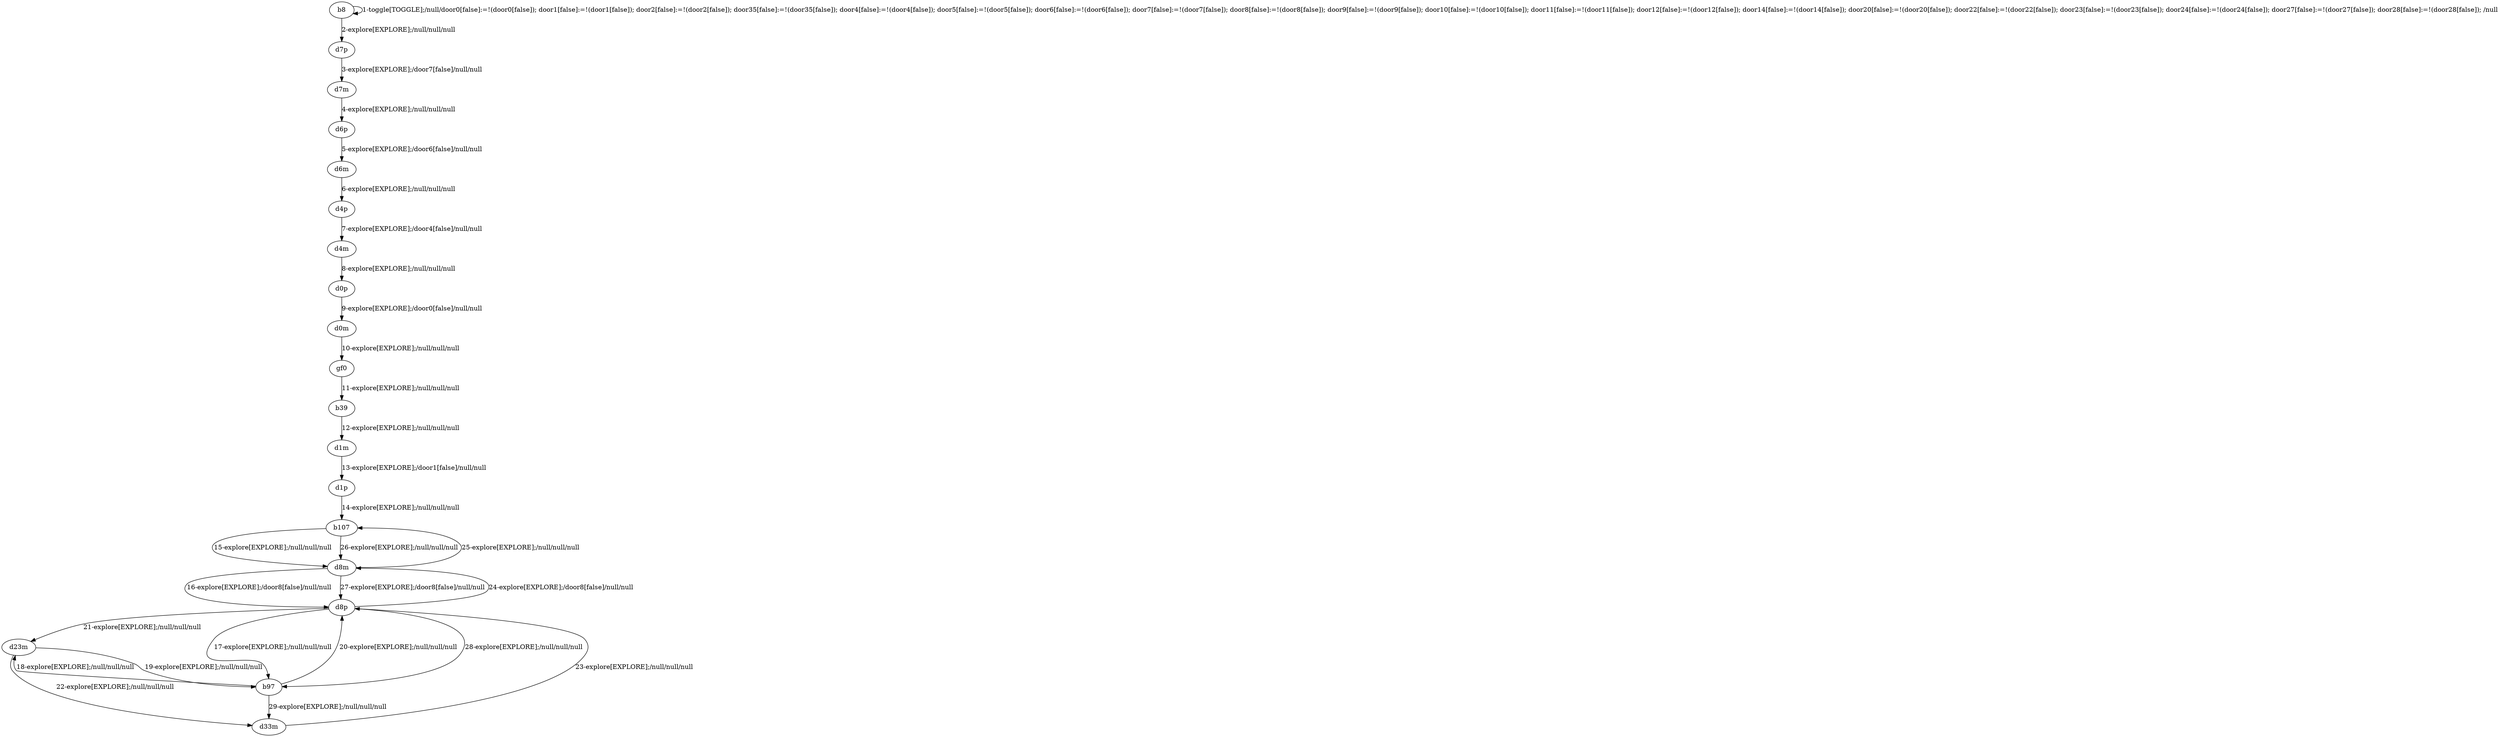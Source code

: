# Total number of goals covered by this test: 3
# d8p --> d23m
# b97 --> d8p
# d23m --> b97

digraph g {
"b8" -> "b8" [label = "1-toggle[TOGGLE];/null/door0[false]:=!(door0[false]); door1[false]:=!(door1[false]); door2[false]:=!(door2[false]); door35[false]:=!(door35[false]); door4[false]:=!(door4[false]); door5[false]:=!(door5[false]); door6[false]:=!(door6[false]); door7[false]:=!(door7[false]); door8[false]:=!(door8[false]); door9[false]:=!(door9[false]); door10[false]:=!(door10[false]); door11[false]:=!(door11[false]); door12[false]:=!(door12[false]); door14[false]:=!(door14[false]); door20[false]:=!(door20[false]); door22[false]:=!(door22[false]); door23[false]:=!(door23[false]); door24[false]:=!(door24[false]); door27[false]:=!(door27[false]); door28[false]:=!(door28[false]); /null"];
"b8" -> "d7p" [label = "2-explore[EXPLORE];/null/null/null"];
"d7p" -> "d7m" [label = "3-explore[EXPLORE];/door7[false]/null/null"];
"d7m" -> "d6p" [label = "4-explore[EXPLORE];/null/null/null"];
"d6p" -> "d6m" [label = "5-explore[EXPLORE];/door6[false]/null/null"];
"d6m" -> "d4p" [label = "6-explore[EXPLORE];/null/null/null"];
"d4p" -> "d4m" [label = "7-explore[EXPLORE];/door4[false]/null/null"];
"d4m" -> "d0p" [label = "8-explore[EXPLORE];/null/null/null"];
"d0p" -> "d0m" [label = "9-explore[EXPLORE];/door0[false]/null/null"];
"d0m" -> "gf0" [label = "10-explore[EXPLORE];/null/null/null"];
"gf0" -> "b39" [label = "11-explore[EXPLORE];/null/null/null"];
"b39" -> "d1m" [label = "12-explore[EXPLORE];/null/null/null"];
"d1m" -> "d1p" [label = "13-explore[EXPLORE];/door1[false]/null/null"];
"d1p" -> "b107" [label = "14-explore[EXPLORE];/null/null/null"];
"b107" -> "d8m" [label = "15-explore[EXPLORE];/null/null/null"];
"d8m" -> "d8p" [label = "16-explore[EXPLORE];/door8[false]/null/null"];
"d8p" -> "b97" [label = "17-explore[EXPLORE];/null/null/null"];
"b97" -> "d23m" [label = "18-explore[EXPLORE];/null/null/null"];
"d23m" -> "b97" [label = "19-explore[EXPLORE];/null/null/null"];
"b97" -> "d8p" [label = "20-explore[EXPLORE];/null/null/null"];
"d8p" -> "d23m" [label = "21-explore[EXPLORE];/null/null/null"];
"d23m" -> "d33m" [label = "22-explore[EXPLORE];/null/null/null"];
"d33m" -> "d8p" [label = "23-explore[EXPLORE];/null/null/null"];
"d8p" -> "d8m" [label = "24-explore[EXPLORE];/door8[false]/null/null"];
"d8m" -> "b107" [label = "25-explore[EXPLORE];/null/null/null"];
"b107" -> "d8m" [label = "26-explore[EXPLORE];/null/null/null"];
"d8m" -> "d8p" [label = "27-explore[EXPLORE];/door8[false]/null/null"];
"d8p" -> "b97" [label = "28-explore[EXPLORE];/null/null/null"];
"b97" -> "d33m" [label = "29-explore[EXPLORE];/null/null/null"];
}